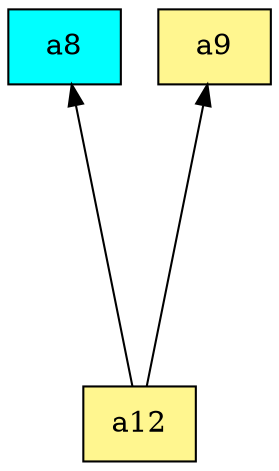 digraph G {
rankdir=BT;ranksep="2.0";
"a12" [shape=record,fillcolor=khaki1,style=filled,label="{a12}"];
"a8" [shape=record,fillcolor=cyan,style=filled,label="{a8}"];
"a9" [shape=record,fillcolor=khaki1,style=filled,label="{a9}"];
"a12" -> "a8"
"a12" -> "a9"
}